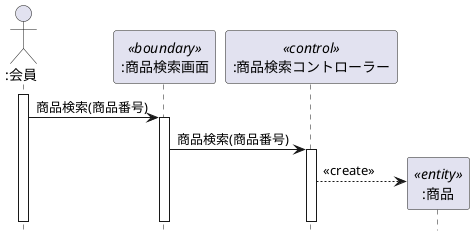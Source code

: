 @startuml
hide footbox
actor ":会員" as user
participant ":商品検索画面" as search <<boundary>>
participant ":商品検索コントローラー" as controller <<control>>

activate user
    user -> search : 商品検索(商品番号)
    activate search
    search -> controller : 商品検索(商品番号)
    activate controller 
    create ":商品" as merchandise <<entity>>
    controller --> merchandise : <<create>>
@enduml